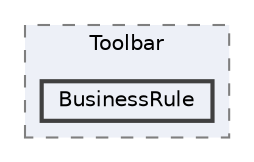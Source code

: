 digraph "Web/Modules/EleWise.ELMA.BusinessRules.Web/Components/Toolbar/BusinessRule"
{
 // LATEX_PDF_SIZE
  bgcolor="transparent";
  edge [fontname=Helvetica,fontsize=10,labelfontname=Helvetica,labelfontsize=10];
  node [fontname=Helvetica,fontsize=10,shape=box,height=0.2,width=0.4];
  compound=true
  subgraph clusterdir_e4317b014122b5cab96909219f7cdda1 {
    graph [ bgcolor="#edf0f7", pencolor="grey50", label="Toolbar", fontname=Helvetica,fontsize=10 style="filled,dashed", URL="dir_e4317b014122b5cab96909219f7cdda1.html",tooltip=""]
  dir_0db62d71a633a7893ff9bd7f29a35b15 [label="BusinessRule", fillcolor="#edf0f7", color="grey25", style="filled,bold", URL="dir_0db62d71a633a7893ff9bd7f29a35b15.html",tooltip=""];
  }
}
